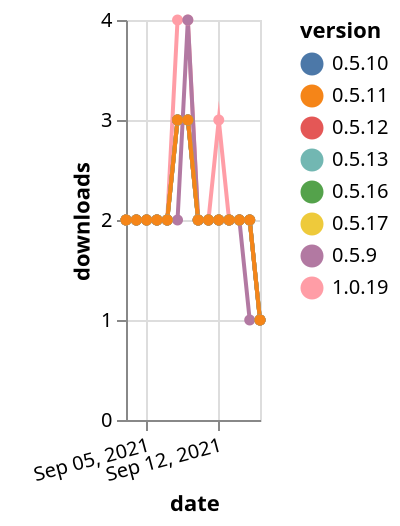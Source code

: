 {"$schema": "https://vega.github.io/schema/vega-lite/v5.json", "description": "A simple bar chart with embedded data.", "data": {"values": [{"date": "2021-09-03", "total": 2241, "delta": 2, "version": "0.5.10"}, {"date": "2021-09-04", "total": 2243, "delta": 2, "version": "0.5.10"}, {"date": "2021-09-05", "total": 2245, "delta": 2, "version": "0.5.10"}, {"date": "2021-09-06", "total": 2247, "delta": 2, "version": "0.5.10"}, {"date": "2021-09-07", "total": 2249, "delta": 2, "version": "0.5.10"}, {"date": "2021-09-08", "total": 2252, "delta": 3, "version": "0.5.10"}, {"date": "2021-09-09", "total": 2255, "delta": 3, "version": "0.5.10"}, {"date": "2021-09-10", "total": 2257, "delta": 2, "version": "0.5.10"}, {"date": "2021-09-11", "total": 2259, "delta": 2, "version": "0.5.10"}, {"date": "2021-09-12", "total": 2261, "delta": 2, "version": "0.5.10"}, {"date": "2021-09-13", "total": 2263, "delta": 2, "version": "0.5.10"}, {"date": "2021-09-14", "total": 2265, "delta": 2, "version": "0.5.10"}, {"date": "2021-09-15", "total": 2267, "delta": 2, "version": "0.5.10"}, {"date": "2021-09-16", "total": 2268, "delta": 1, "version": "0.5.10"}, {"date": "2021-09-03", "total": 2274, "delta": 2, "version": "1.0.19"}, {"date": "2021-09-04", "total": 2276, "delta": 2, "version": "1.0.19"}, {"date": "2021-09-05", "total": 2278, "delta": 2, "version": "1.0.19"}, {"date": "2021-09-06", "total": 2280, "delta": 2, "version": "1.0.19"}, {"date": "2021-09-07", "total": 2282, "delta": 2, "version": "1.0.19"}, {"date": "2021-09-08", "total": 2286, "delta": 4, "version": "1.0.19"}, {"date": "2021-09-09", "total": 2290, "delta": 4, "version": "1.0.19"}, {"date": "2021-09-10", "total": 2292, "delta": 2, "version": "1.0.19"}, {"date": "2021-09-11", "total": 2294, "delta": 2, "version": "1.0.19"}, {"date": "2021-09-12", "total": 2297, "delta": 3, "version": "1.0.19"}, {"date": "2021-09-13", "total": 2299, "delta": 2, "version": "1.0.19"}, {"date": "2021-09-14", "total": 2301, "delta": 2, "version": "1.0.19"}, {"date": "2021-09-15", "total": 2303, "delta": 2, "version": "1.0.19"}, {"date": "2021-09-16", "total": 2304, "delta": 1, "version": "1.0.19"}, {"date": "2021-09-03", "total": 2228, "delta": 2, "version": "0.5.9"}, {"date": "2021-09-04", "total": 2230, "delta": 2, "version": "0.5.9"}, {"date": "2021-09-05", "total": 2232, "delta": 2, "version": "0.5.9"}, {"date": "2021-09-06", "total": 2234, "delta": 2, "version": "0.5.9"}, {"date": "2021-09-07", "total": 2236, "delta": 2, "version": "0.5.9"}, {"date": "2021-09-08", "total": 2238, "delta": 2, "version": "0.5.9"}, {"date": "2021-09-09", "total": 2242, "delta": 4, "version": "0.5.9"}, {"date": "2021-09-10", "total": 2244, "delta": 2, "version": "0.5.9"}, {"date": "2021-09-11", "total": 2246, "delta": 2, "version": "0.5.9"}, {"date": "2021-09-12", "total": 2248, "delta": 2, "version": "0.5.9"}, {"date": "2021-09-13", "total": 2250, "delta": 2, "version": "0.5.9"}, {"date": "2021-09-14", "total": 2252, "delta": 2, "version": "0.5.9"}, {"date": "2021-09-15", "total": 2253, "delta": 1, "version": "0.5.9"}, {"date": "2021-09-16", "total": 2254, "delta": 1, "version": "0.5.9"}, {"date": "2021-09-03", "total": 2238, "delta": 2, "version": "0.5.17"}, {"date": "2021-09-04", "total": 2240, "delta": 2, "version": "0.5.17"}, {"date": "2021-09-05", "total": 2242, "delta": 2, "version": "0.5.17"}, {"date": "2021-09-06", "total": 2244, "delta": 2, "version": "0.5.17"}, {"date": "2021-09-07", "total": 2246, "delta": 2, "version": "0.5.17"}, {"date": "2021-09-08", "total": 2249, "delta": 3, "version": "0.5.17"}, {"date": "2021-09-09", "total": 2252, "delta": 3, "version": "0.5.17"}, {"date": "2021-09-10", "total": 2254, "delta": 2, "version": "0.5.17"}, {"date": "2021-09-11", "total": 2256, "delta": 2, "version": "0.5.17"}, {"date": "2021-09-12", "total": 2258, "delta": 2, "version": "0.5.17"}, {"date": "2021-09-13", "total": 2260, "delta": 2, "version": "0.5.17"}, {"date": "2021-09-14", "total": 2262, "delta": 2, "version": "0.5.17"}, {"date": "2021-09-15", "total": 2264, "delta": 2, "version": "0.5.17"}, {"date": "2021-09-16", "total": 2265, "delta": 1, "version": "0.5.17"}, {"date": "2021-09-03", "total": 2232, "delta": 2, "version": "0.5.16"}, {"date": "2021-09-04", "total": 2234, "delta": 2, "version": "0.5.16"}, {"date": "2021-09-05", "total": 2236, "delta": 2, "version": "0.5.16"}, {"date": "2021-09-06", "total": 2238, "delta": 2, "version": "0.5.16"}, {"date": "2021-09-07", "total": 2240, "delta": 2, "version": "0.5.16"}, {"date": "2021-09-08", "total": 2243, "delta": 3, "version": "0.5.16"}, {"date": "2021-09-09", "total": 2246, "delta": 3, "version": "0.5.16"}, {"date": "2021-09-10", "total": 2248, "delta": 2, "version": "0.5.16"}, {"date": "2021-09-11", "total": 2250, "delta": 2, "version": "0.5.16"}, {"date": "2021-09-12", "total": 2252, "delta": 2, "version": "0.5.16"}, {"date": "2021-09-13", "total": 2254, "delta": 2, "version": "0.5.16"}, {"date": "2021-09-14", "total": 2256, "delta": 2, "version": "0.5.16"}, {"date": "2021-09-15", "total": 2258, "delta": 2, "version": "0.5.16"}, {"date": "2021-09-16", "total": 2259, "delta": 1, "version": "0.5.16"}, {"date": "2021-09-03", "total": 2251, "delta": 2, "version": "0.5.12"}, {"date": "2021-09-04", "total": 2253, "delta": 2, "version": "0.5.12"}, {"date": "2021-09-05", "total": 2255, "delta": 2, "version": "0.5.12"}, {"date": "2021-09-06", "total": 2257, "delta": 2, "version": "0.5.12"}, {"date": "2021-09-07", "total": 2259, "delta": 2, "version": "0.5.12"}, {"date": "2021-09-08", "total": 2262, "delta": 3, "version": "0.5.12"}, {"date": "2021-09-09", "total": 2265, "delta": 3, "version": "0.5.12"}, {"date": "2021-09-10", "total": 2267, "delta": 2, "version": "0.5.12"}, {"date": "2021-09-11", "total": 2269, "delta": 2, "version": "0.5.12"}, {"date": "2021-09-12", "total": 2271, "delta": 2, "version": "0.5.12"}, {"date": "2021-09-13", "total": 2273, "delta": 2, "version": "0.5.12"}, {"date": "2021-09-14", "total": 2275, "delta": 2, "version": "0.5.12"}, {"date": "2021-09-15", "total": 2277, "delta": 2, "version": "0.5.12"}, {"date": "2021-09-16", "total": 2278, "delta": 1, "version": "0.5.12"}, {"date": "2021-09-03", "total": 2249, "delta": 2, "version": "0.5.13"}, {"date": "2021-09-04", "total": 2251, "delta": 2, "version": "0.5.13"}, {"date": "2021-09-05", "total": 2253, "delta": 2, "version": "0.5.13"}, {"date": "2021-09-06", "total": 2255, "delta": 2, "version": "0.5.13"}, {"date": "2021-09-07", "total": 2257, "delta": 2, "version": "0.5.13"}, {"date": "2021-09-08", "total": 2260, "delta": 3, "version": "0.5.13"}, {"date": "2021-09-09", "total": 2263, "delta": 3, "version": "0.5.13"}, {"date": "2021-09-10", "total": 2265, "delta": 2, "version": "0.5.13"}, {"date": "2021-09-11", "total": 2267, "delta": 2, "version": "0.5.13"}, {"date": "2021-09-12", "total": 2269, "delta": 2, "version": "0.5.13"}, {"date": "2021-09-13", "total": 2271, "delta": 2, "version": "0.5.13"}, {"date": "2021-09-14", "total": 2273, "delta": 2, "version": "0.5.13"}, {"date": "2021-09-15", "total": 2275, "delta": 2, "version": "0.5.13"}, {"date": "2021-09-16", "total": 2276, "delta": 1, "version": "0.5.13"}, {"date": "2021-09-03", "total": 2246, "delta": 2, "version": "0.5.11"}, {"date": "2021-09-04", "total": 2248, "delta": 2, "version": "0.5.11"}, {"date": "2021-09-05", "total": 2250, "delta": 2, "version": "0.5.11"}, {"date": "2021-09-06", "total": 2252, "delta": 2, "version": "0.5.11"}, {"date": "2021-09-07", "total": 2254, "delta": 2, "version": "0.5.11"}, {"date": "2021-09-08", "total": 2257, "delta": 3, "version": "0.5.11"}, {"date": "2021-09-09", "total": 2260, "delta": 3, "version": "0.5.11"}, {"date": "2021-09-10", "total": 2262, "delta": 2, "version": "0.5.11"}, {"date": "2021-09-11", "total": 2264, "delta": 2, "version": "0.5.11"}, {"date": "2021-09-12", "total": 2266, "delta": 2, "version": "0.5.11"}, {"date": "2021-09-13", "total": 2268, "delta": 2, "version": "0.5.11"}, {"date": "2021-09-14", "total": 2270, "delta": 2, "version": "0.5.11"}, {"date": "2021-09-15", "total": 2272, "delta": 2, "version": "0.5.11"}, {"date": "2021-09-16", "total": 2273, "delta": 1, "version": "0.5.11"}]}, "width": "container", "mark": {"type": "line", "point": {"filled": true}}, "encoding": {"x": {"field": "date", "type": "temporal", "timeUnit": "yearmonthdate", "title": "date", "axis": {"labelAngle": -15}}, "y": {"field": "delta", "type": "quantitative", "title": "downloads"}, "color": {"field": "version", "type": "nominal"}, "tooltip": {"field": "delta"}}}